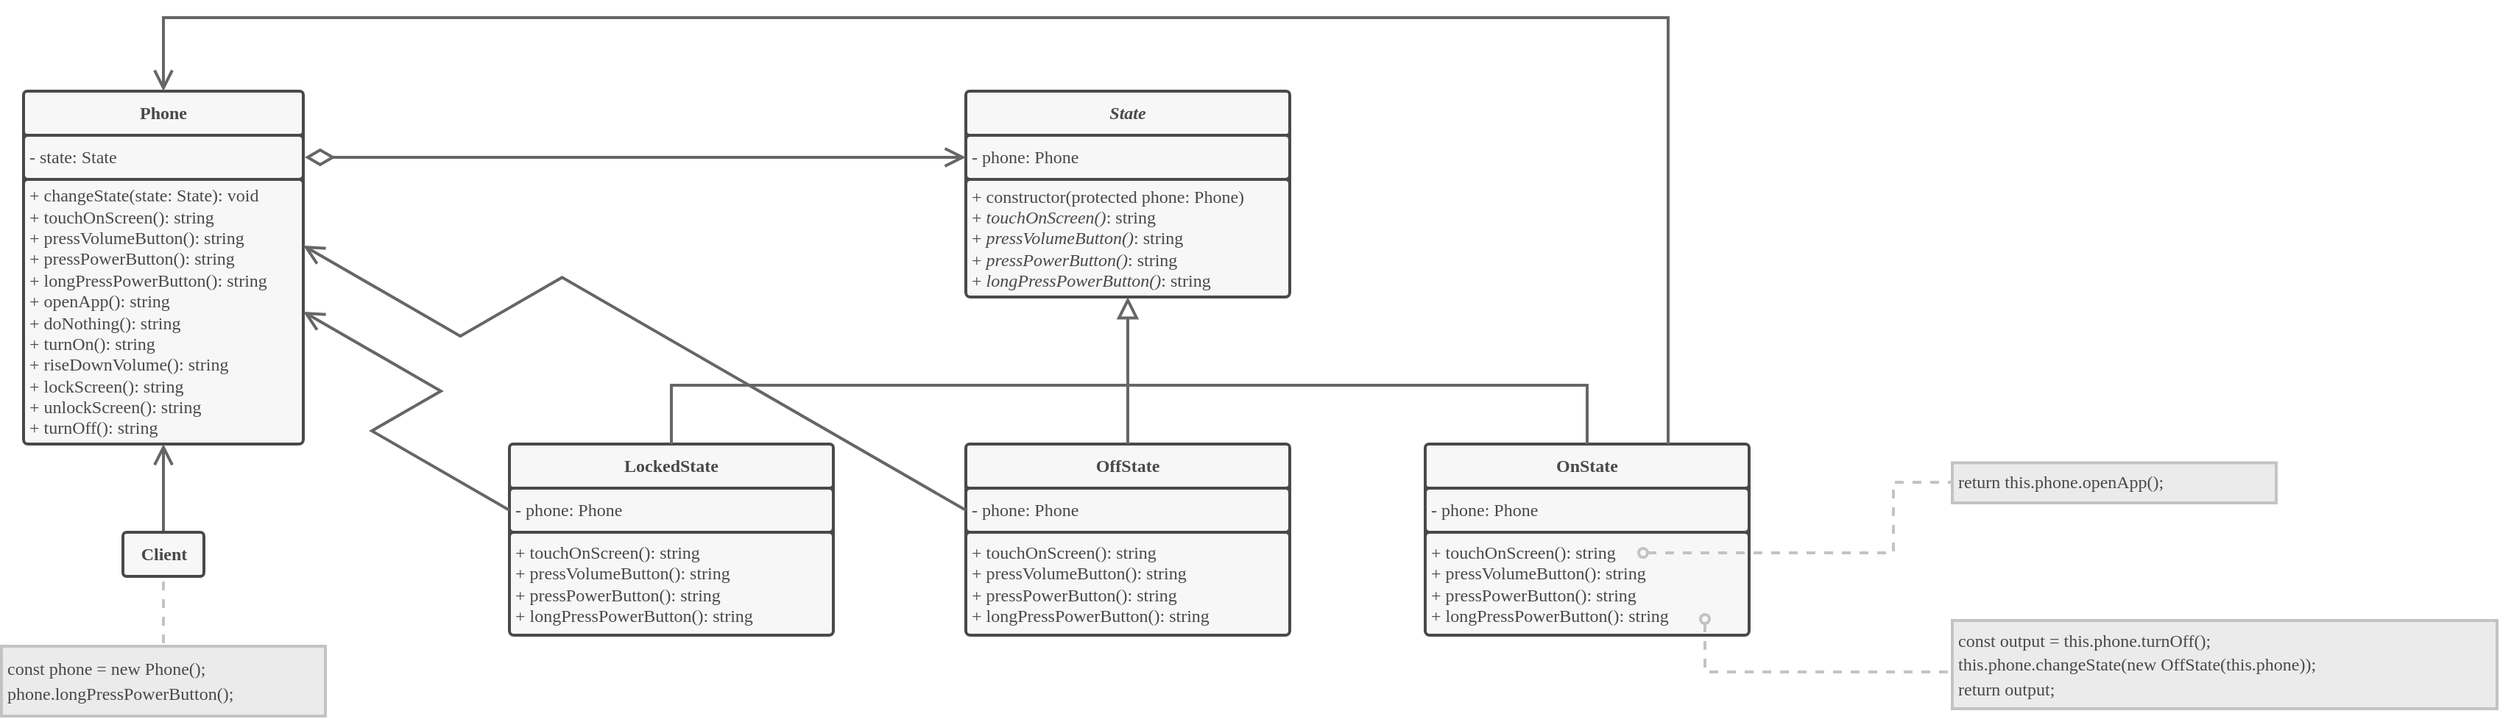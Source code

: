 <mxfile>
    <diagram name="Página-1" id="TTp-K46U8V-8WiusqMop">
        <mxGraphModel dx="-1013" dy="2098" grid="1" gridSize="10" guides="1" tooltips="1" connect="1" arrows="1" fold="1" page="1" pageScale="1" pageWidth="827" pageHeight="1169" math="0" shadow="0">
            <root>
                <mxCell id="0"/>
                <mxCell id="1" parent="0"/>
                <mxCell id="398" value="" style="group" vertex="1" connectable="0" parent="1">
                    <mxGeometry x="4430" y="-40" width="220" height="90" as="geometry"/>
                </mxCell>
                <mxCell id="399" value="" style="whiteSpace=wrap;html=1;fillColor=#494949;strokeColor=#494949;container=0;strokeWidth=2;" vertex="1" parent="398">
                    <mxGeometry y="27.5" width="220" height="60" as="geometry"/>
                </mxCell>
                <mxCell id="400" value="&lt;font face=&quot;Nunito&quot; color=&quot;#494949&quot;&gt;&lt;b&gt;&lt;i&gt;State&lt;/i&gt;&lt;/b&gt;&lt;/font&gt;" style="rounded=1;whiteSpace=wrap;html=1;arcSize=5;fillColor=#F7F7F7;strokeColor=#494949;strokeWidth=2;container=0;absoluteArcSize=1;" vertex="1" parent="398">
                    <mxGeometry width="220" height="30" as="geometry"/>
                </mxCell>
                <mxCell id="401" value="&lt;font face=&quot;Nunito&quot;&gt;- phone: Phone&lt;/font&gt;" style="rounded=1;whiteSpace=wrap;html=1;arcSize=6;fillColor=#F7F7F7;strokeColor=#494949;align=left;perimeterSpacing=0;spacingLeft=2;fontColor=#494949;strokeWidth=2;container=0;absoluteArcSize=1;" vertex="1" parent="398">
                    <mxGeometry y="30" width="220" height="30" as="geometry"/>
                </mxCell>
                <mxCell id="402" value="&lt;font face=&quot;Nunito&quot; color=&quot;#494949&quot;&gt;+ constructor(protected phone: Phone)&lt;br&gt;+ &lt;i&gt;touchOnScreen()&lt;/i&gt;: string&lt;br&gt;+ &lt;i&gt;pressVolumeButton()&lt;/i&gt;: string&lt;br&gt;+ &lt;i&gt;pressPowerButton()&lt;/i&gt;: string&lt;br&gt;+ &lt;i&gt;longPressPowerButton()&lt;/i&gt;: string&lt;br&gt;&lt;/font&gt;" style="rounded=1;whiteSpace=wrap;html=1;arcSize=6;fillColor=#F7F7F7;strokeColor=#494949;align=left;spacingLeft=2;container=0;strokeWidth=2;absoluteArcSize=1;" vertex="1" parent="398">
                    <mxGeometry y="60" width="220" height="80" as="geometry"/>
                </mxCell>
                <mxCell id="403" value="" style="group" vertex="1" connectable="0" parent="1">
                    <mxGeometry x="3790" y="-40" width="190" height="90" as="geometry"/>
                </mxCell>
                <mxCell id="404" value="" style="whiteSpace=wrap;html=1;fillColor=#494949;strokeColor=#494949;container=0;strokeWidth=2;" vertex="1" parent="403">
                    <mxGeometry y="27.5" width="190" height="60" as="geometry"/>
                </mxCell>
                <mxCell id="405" value="&lt;font face=&quot;Nunito&quot; color=&quot;#494949&quot;&gt;&lt;b&gt;Phone&lt;/b&gt;&lt;/font&gt;" style="rounded=1;whiteSpace=wrap;html=1;arcSize=5;fillColor=#F7F7F7;strokeColor=#494949;strokeWidth=2;container=0;absoluteArcSize=1;" vertex="1" parent="403">
                    <mxGeometry width="190" height="30" as="geometry"/>
                </mxCell>
                <mxCell id="406" value="&lt;font face=&quot;Nunito&quot;&gt;- state: State&lt;/font&gt;" style="rounded=1;whiteSpace=wrap;html=1;arcSize=6;fillColor=#F7F7F7;strokeColor=#494949;align=left;perimeterSpacing=0;spacingLeft=2;fontColor=#494949;strokeWidth=2;container=0;absoluteArcSize=1;" vertex="1" parent="403">
                    <mxGeometry y="30" width="190" height="30" as="geometry"/>
                </mxCell>
                <mxCell id="407" value="&lt;font face=&quot;Nunito&quot; color=&quot;#494949&quot;&gt;+ changeState(state: State): void&lt;br&gt;+ touchOnScreen(): string&lt;br&gt;+ pressVolumeButton(): string&lt;br&gt;+ pressPowerButton(): string&lt;br&gt;+ longPressPowerButton(): string&lt;br&gt;+ openApp(): string&lt;br&gt;+ doNothing(): string&lt;br&gt;+ turnOn(): string&lt;br&gt;+ riseDownVolume(): string&lt;br&gt;+ lockScreen(): string&lt;br&gt;+ unlockScreen(): string&lt;br&gt;+ turnOff(): string&lt;br&gt;&lt;/font&gt;" style="rounded=1;whiteSpace=wrap;html=1;arcSize=6;fillColor=#F7F7F7;strokeColor=#494949;align=left;spacingLeft=2;container=0;strokeWidth=2;absoluteArcSize=1;" vertex="1" parent="403">
                    <mxGeometry y="60" width="190" height="180" as="geometry"/>
                </mxCell>
                <mxCell id="408" value="" style="group" vertex="1" connectable="0" parent="1">
                    <mxGeometry x="4742" y="200" width="220" height="90" as="geometry"/>
                </mxCell>
                <mxCell id="409" value="" style="whiteSpace=wrap;html=1;fillColor=#494949;strokeColor=#494949;container=0;strokeWidth=2;" vertex="1" parent="408">
                    <mxGeometry y="27.5" width="220" height="60" as="geometry"/>
                </mxCell>
                <mxCell id="410" value="&lt;font face=&quot;Nunito&quot; color=&quot;#494949&quot;&gt;&lt;b&gt;OnState&lt;/b&gt;&lt;/font&gt;" style="rounded=1;whiteSpace=wrap;html=1;arcSize=5;fillColor=#F7F7F7;strokeColor=#494949;strokeWidth=2;container=0;absoluteArcSize=1;" vertex="1" parent="408">
                    <mxGeometry width="220" height="30" as="geometry"/>
                </mxCell>
                <mxCell id="411" value="&lt;font face=&quot;Nunito&quot;&gt;- phone: Phone&lt;/font&gt;" style="rounded=1;whiteSpace=wrap;html=1;arcSize=6;fillColor=#F7F7F7;strokeColor=#494949;align=left;perimeterSpacing=0;spacingLeft=2;fontColor=#494949;strokeWidth=2;container=0;absoluteArcSize=1;" vertex="1" parent="408">
                    <mxGeometry y="30" width="220" height="30" as="geometry"/>
                </mxCell>
                <mxCell id="412" value="&lt;font face=&quot;Nunito&quot; color=&quot;#494949&quot;&gt;+ touchOnScreen(): string&lt;br&gt;+ pressVolumeButton(): string&lt;br&gt;+ pressPowerButton(): string&lt;br&gt;+ longPressPowerButton(): string&lt;br&gt;&lt;/font&gt;" style="rounded=1;whiteSpace=wrap;html=1;arcSize=6;fillColor=#F7F7F7;strokeColor=#494949;align=left;spacingLeft=2;container=0;strokeWidth=2;absoluteArcSize=1;" vertex="1" parent="408">
                    <mxGeometry y="60" width="220" height="70" as="geometry"/>
                </mxCell>
                <mxCell id="413" value="" style="group" vertex="1" connectable="0" parent="1">
                    <mxGeometry x="4430" y="200" width="220" height="90" as="geometry"/>
                </mxCell>
                <mxCell id="414" value="" style="whiteSpace=wrap;html=1;fillColor=#494949;strokeColor=#494949;container=0;strokeWidth=2;" vertex="1" parent="413">
                    <mxGeometry y="27.5" width="220" height="60" as="geometry"/>
                </mxCell>
                <mxCell id="415" value="&lt;font face=&quot;Nunito&quot; color=&quot;#494949&quot;&gt;&lt;b&gt;OffState&lt;/b&gt;&lt;/font&gt;" style="rounded=1;whiteSpace=wrap;html=1;arcSize=5;fillColor=#F7F7F7;strokeColor=#494949;strokeWidth=2;container=0;absoluteArcSize=1;" vertex="1" parent="413">
                    <mxGeometry width="220" height="30" as="geometry"/>
                </mxCell>
                <mxCell id="416" value="&lt;font face=&quot;Nunito&quot;&gt;- phone: Phone&lt;/font&gt;" style="rounded=1;whiteSpace=wrap;html=1;arcSize=6;fillColor=#F7F7F7;strokeColor=#494949;align=left;perimeterSpacing=0;spacingLeft=2;fontColor=#494949;strokeWidth=2;container=0;absoluteArcSize=1;" vertex="1" parent="413">
                    <mxGeometry y="30" width="220" height="30" as="geometry"/>
                </mxCell>
                <mxCell id="417" value="&lt;font face=&quot;Nunito&quot; color=&quot;#494949&quot;&gt;+ touchOnScreen(): string&lt;br&gt;+ pressVolumeButton(): string&lt;br&gt;+ pressPowerButton(): string&lt;br&gt;+ longPressPowerButton(): string&lt;br&gt;&lt;/font&gt;" style="rounded=1;whiteSpace=wrap;html=1;arcSize=6;fillColor=#F7F7F7;strokeColor=#494949;align=left;spacingLeft=2;container=0;strokeWidth=2;absoluteArcSize=1;" vertex="1" parent="413">
                    <mxGeometry y="60" width="220" height="70" as="geometry"/>
                </mxCell>
                <mxCell id="418" value="" style="group" vertex="1" connectable="0" parent="1">
                    <mxGeometry x="4120" y="200" width="220" height="90" as="geometry"/>
                </mxCell>
                <mxCell id="419" value="" style="whiteSpace=wrap;html=1;fillColor=#494949;strokeColor=#494949;container=0;strokeWidth=2;" vertex="1" parent="418">
                    <mxGeometry y="27.5" width="220" height="60" as="geometry"/>
                </mxCell>
                <mxCell id="420" value="&lt;font face=&quot;Nunito&quot; color=&quot;#494949&quot;&gt;&lt;b&gt;LockedState&lt;/b&gt;&lt;/font&gt;" style="rounded=1;whiteSpace=wrap;html=1;arcSize=5;fillColor=#F7F7F7;strokeColor=#494949;strokeWidth=2;container=0;absoluteArcSize=1;" vertex="1" parent="418">
                    <mxGeometry width="220" height="30" as="geometry"/>
                </mxCell>
                <mxCell id="421" value="&lt;font face=&quot;Nunito&quot;&gt;- phone: Phone&lt;/font&gt;" style="rounded=1;whiteSpace=wrap;html=1;arcSize=6;fillColor=#F7F7F7;strokeColor=#494949;align=left;perimeterSpacing=0;spacingLeft=2;fontColor=#494949;strokeWidth=2;container=0;absoluteArcSize=1;" vertex="1" parent="418">
                    <mxGeometry y="30" width="220" height="30" as="geometry"/>
                </mxCell>
                <mxCell id="422" value="&lt;font face=&quot;Nunito&quot; color=&quot;#494949&quot;&gt;+ touchOnScreen(): string&lt;br&gt;+ pressVolumeButton(): string&lt;br&gt;+ pressPowerButton(): string&lt;br&gt;+ longPressPowerButton(): string&lt;br&gt;&lt;/font&gt;" style="rounded=1;whiteSpace=wrap;html=1;arcSize=6;fillColor=#F7F7F7;strokeColor=#494949;align=left;spacingLeft=2;container=0;strokeWidth=2;absoluteArcSize=1;" vertex="1" parent="418">
                    <mxGeometry y="60" width="220" height="70" as="geometry"/>
                </mxCell>
                <mxCell id="423" value="&lt;div style=&quot;line-height: 26px;&quot;&gt;&lt;div style=&quot;line-height: 26px;&quot;&gt;&lt;div style=&quot;line-height: 26px;&quot;&gt;&lt;div style=&quot;line-height: 147%;&quot;&gt;&lt;div style=&quot;line-height: 147%;&quot;&gt;&lt;div style=&quot;line-height: 137%;&quot;&gt;&lt;div style=&quot;line-height: 137%;&quot;&gt;&lt;div style=&quot;line-height: 157%;&quot;&gt;&lt;div style=&quot;line-height: 157%;&quot;&gt;&lt;div style=&quot;line-height: 157%;&quot;&gt;&lt;div style=&quot;line-height: 157%;&quot;&gt;&lt;div style=&quot;line-height: 157%;&quot;&gt;&lt;font face=&quot;Fira Code Medium&quot;&gt;return this.phone.openApp();&lt;/font&gt;&lt;br&gt;&lt;/div&gt;&lt;/div&gt;&lt;/div&gt;&lt;/div&gt;&lt;/div&gt;&lt;/div&gt;&lt;/div&gt;&lt;/div&gt;&lt;/div&gt;&lt;/div&gt;&lt;/div&gt;&lt;/div&gt;" style="rounded=0;whiteSpace=wrap;html=1;fontColor=#494949;strokeColor=#C3C3C3;fillColor=#EBEBEB;align=left;verticalAlign=middle;spacingLeft=2;spacingRight=1;strokeWidth=2;" vertex="1" parent="1">
                    <mxGeometry x="5100" y="212.75" width="220" height="27.25" as="geometry"/>
                </mxCell>
                <mxCell id="424" style="edgeStyle=orthogonalEdgeStyle;html=1;entryX=0;entryY=0.5;entryDx=0;entryDy=0;fontFamily=Helvetica;fontSource=https%3A%2F%2Ffonts.googleapis.com%2Fcss%3Ffamily%3DFira%2BCode%2BMedium;endArrow=none;rounded=0;strokeColor=#C3C3C3;startArrow=oval;startFill=0;endFill=0;strokeWidth=2;startSize=6;endSize=6;sourcePerimeterSpacing=2;targetPerimeterSpacing=1;dashed=1;" edge="1" parent="1" target="423">
                    <mxGeometry relative="1" as="geometry">
                        <mxPoint x="4890" y="274" as="sourcePoint"/>
                        <Array as="points">
                            <mxPoint x="5060" y="274"/>
                            <mxPoint x="5060" y="226"/>
                            <mxPoint x="5100" y="226"/>
                        </Array>
                        <mxPoint x="5100" y="250" as="targetPoint"/>
                    </mxGeometry>
                </mxCell>
                <mxCell id="425" value="&lt;div style=&quot;line-height: 26px;&quot;&gt;&lt;div style=&quot;line-height: 26px;&quot;&gt;&lt;div style=&quot;line-height: 26px;&quot;&gt;&lt;div style=&quot;line-height: 147%;&quot;&gt;&lt;div style=&quot;line-height: 147%;&quot;&gt;&lt;div style=&quot;line-height: 137%;&quot;&gt;&lt;div style=&quot;line-height: 137%;&quot;&gt;&lt;div style=&quot;line-height: 157%;&quot;&gt;&lt;div style=&quot;line-height: 157%;&quot;&gt;&lt;div style=&quot;line-height: 157%;&quot;&gt;&lt;div style=&quot;line-height: 157%;&quot;&gt;&lt;div style=&quot;line-height: 137%;&quot;&gt;&lt;div style=&quot;line-height: 137%;&quot;&gt;&lt;font data-font-src=&quot;https://fonts.googleapis.com/css?family=Fira+Code+Medium&quot; face=&quot;Fira Code Medium&quot;&gt;const output = this.phone.turnOff();&lt;/font&gt;&lt;/div&gt;&lt;div style=&quot;line-height: 137%;&quot;&gt;&lt;font data-font-src=&quot;https://fonts.googleapis.com/css?family=Fira+Code+Medium&quot; face=&quot;Fira Code Medium&quot;&gt;this.phone.changeState(new OffState(this.phone));&lt;/font&gt;&lt;/div&gt;&lt;div style=&quot;line-height: 137%;&quot;&gt;&lt;font data-font-src=&quot;https://fonts.googleapis.com/css?family=Fira+Code+Medium&quot; face=&quot;Fira Code Medium&quot;&gt;return output;&lt;/font&gt;&lt;/div&gt;&lt;/div&gt;&lt;/div&gt;&lt;/div&gt;&lt;/div&gt;&lt;/div&gt;&lt;/div&gt;&lt;/div&gt;&lt;/div&gt;&lt;/div&gt;&lt;/div&gt;&lt;/div&gt;&lt;/div&gt;" style="rounded=0;whiteSpace=wrap;html=1;fontColor=#494949;strokeColor=#C3C3C3;fillColor=#EBEBEB;align=left;verticalAlign=middle;spacingLeft=2;spacingRight=1;strokeWidth=2;" vertex="1" parent="1">
                    <mxGeometry x="5100" y="320" width="370" height="60" as="geometry"/>
                </mxCell>
                <mxCell id="427" style="edgeStyle=orthogonalEdgeStyle;html=1;entryX=0;entryY=0.5;entryDx=0;entryDy=0;fontFamily=Helvetica;fontSource=https%3A%2F%2Ffonts.googleapis.com%2Fcss%3Ffamily%3DFira%2BCode%2BMedium;endArrow=none;rounded=0;strokeColor=#C3C3C3;startArrow=oval;startFill=0;endFill=0;strokeWidth=2;startSize=6;endSize=6;sourcePerimeterSpacing=2;targetPerimeterSpacing=1;dashed=1;" edge="1" parent="1" target="425">
                    <mxGeometry relative="1" as="geometry">
                        <mxPoint x="4932" y="319" as="sourcePoint"/>
                        <Array as="points">
                            <mxPoint x="4932" y="355"/>
                        </Array>
                        <mxPoint x="5110" y="236.375" as="targetPoint"/>
                    </mxGeometry>
                </mxCell>
                <mxCell id="428" style="edgeStyle=none;html=1;entryX=0.5;entryY=1;entryDx=0;entryDy=0;fontFamily=Helvetica;fontSource=https%3A%2F%2Ffonts.googleapis.com%2Fcss%3Ffamily%3DFira%2BCode%2BMedium;fontColor=default;endArrow=block;rounded=0;strokeColor=#666666;startArrow=none;startFill=0;endFill=0;targetPerimeterSpacing=0;strokeWidth=2;endSize=10;startSize=10;sourcePerimeterSpacing=0;exitX=0.5;exitY=0;exitDx=0;exitDy=0;" edge="1" parent="1" source="415" target="402">
                    <mxGeometry relative="1" as="geometry">
                        <mxPoint x="4539.41" y="190" as="sourcePoint"/>
                        <mxPoint x="4539.41" y="112.5" as="targetPoint"/>
                    </mxGeometry>
                </mxCell>
                <mxCell id="430" style="edgeStyle=orthogonalEdgeStyle;html=1;fontFamily=Helvetica;fontSource=https%3A%2F%2Ffonts.googleapis.com%2Fcss%3Ffamily%3DFira%2BCode%2BMedium;rounded=0;endArrow=none;endFill=0;strokeColor=#666666;startArrow=none;startFill=0;targetPerimeterSpacing=0;strokeWidth=2;endSize=10;startSize=10;sourcePerimeterSpacing=0;" edge="1" parent="1" source="410">
                    <mxGeometry relative="1" as="geometry">
                        <mxPoint x="4540" y="160" as="targetPoint"/>
                        <Array as="points">
                            <mxPoint x="4852" y="160"/>
                        </Array>
                    </mxGeometry>
                </mxCell>
                <mxCell id="431" style="edgeStyle=orthogonalEdgeStyle;rounded=0;html=1;fontFamily=Helvetica;fontSource=https%3A%2F%2Ffonts.googleapis.com%2Fcss%3Ffamily%3DFira%2BCode%2BMedium;endArrow=none;endFill=0;strokeColor=#666666;startArrow=none;startFill=0;targetPerimeterSpacing=0;strokeWidth=2;endSize=10;startSize=10;sourcePerimeterSpacing=0;" edge="1" parent="1" source="420">
                    <mxGeometry relative="1" as="geometry">
                        <mxPoint x="4540" y="160" as="targetPoint"/>
                        <Array as="points">
                            <mxPoint x="4230" y="160"/>
                        </Array>
                    </mxGeometry>
                </mxCell>
                <mxCell id="432" style="edgeStyle=orthogonalEdgeStyle;rounded=0;html=1;entryX=0;entryY=0.5;entryDx=0;entryDy=0;fontFamily=Helvetica;fontSource=https%3A%2F%2Ffonts.googleapis.com%2Fcss%3Ffamily%3DNunito;endArrow=open;endFill=0;strokeColor=#666666;strokeWidth=2;startArrow=diamondThin;startFill=0;startSize=15;endSize=10;sourcePerimeterSpacing=1;targetPerimeterSpacing=1;" edge="1" parent="1" source="406" target="401">
                    <mxGeometry relative="1" as="geometry"/>
                </mxCell>
                <mxCell id="433" style="edgeStyle=isometricEdgeStyle;rounded=0;html=1;entryX=1;entryY=0.5;entryDx=0;entryDy=0;fontFamily=Helvetica;fontSource=https%3A%2F%2Ffonts.googleapis.com%2Fcss%3Ffamily%3DFira%2BCode%2BMedium;endArrow=open;endFill=0;elbow=vertical;exitX=0;exitY=0.5;exitDx=0;exitDy=0;strokeColor=#666666;startArrow=none;startFill=0;targetPerimeterSpacing=0;strokeWidth=2;endSize=10;startSize=10;sourcePerimeterSpacing=0;" edge="1" parent="1" source="421" target="407">
                    <mxGeometry relative="1" as="geometry"/>
                </mxCell>
                <mxCell id="434" style="edgeStyle=isometricEdgeStyle;rounded=0;html=1;entryX=1;entryY=0.25;entryDx=0;entryDy=0;fontFamily=Helvetica;fontSource=https%3A%2F%2Ffonts.googleapis.com%2Fcss%3Ffamily%3DFira%2BCode%2BMedium;endArrow=open;endFill=0;elbow=vertical;exitX=0;exitY=0.5;exitDx=0;exitDy=0;strokeColor=#666666;startArrow=none;startFill=0;targetPerimeterSpacing=0;strokeWidth=2;endSize=10;startSize=10;sourcePerimeterSpacing=0;" edge="1" parent="1" source="416" target="407">
                    <mxGeometry relative="1" as="geometry">
                        <Array as="points">
                            <mxPoint x="4150" y="90"/>
                        </Array>
                    </mxGeometry>
                </mxCell>
                <mxCell id="436" style="edgeStyle=orthogonalEdgeStyle;rounded=0;html=1;entryX=0.5;entryY=0;entryDx=0;entryDy=0;fontFamily=Helvetica;fontSource=https%3A%2F%2Ffonts.googleapis.com%2Fcss%3Ffamily%3DFira%2BCode%2BMedium;endArrow=open;endFill=0;elbow=vertical;exitX=0.75;exitY=0;exitDx=0;exitDy=0;strokeColor=#666666;startArrow=none;startFill=0;targetPerimeterSpacing=0;strokeWidth=2;endSize=10;startSize=10;sourcePerimeterSpacing=0;" edge="1" parent="1" source="410" target="405">
                    <mxGeometry relative="1" as="geometry">
                        <Array as="points">
                            <mxPoint x="4907" y="-90"/>
                            <mxPoint x="3885" y="-90"/>
                        </Array>
                    </mxGeometry>
                </mxCell>
                <mxCell id="438" style="edgeStyle=orthogonalEdgeStyle;rounded=0;html=1;entryX=0.5;entryY=1;entryDx=0;entryDy=0;fontFamily=Helvetica;fontSource=https%3A%2F%2Ffonts.googleapis.com%2Fcss%3Ffamily%3DFira%2BCode%2BMedium;endArrow=open;endFill=0;elbow=vertical;strokeColor=#666666;startArrow=none;startFill=0;targetPerimeterSpacing=0;strokeWidth=2;endSize=10;startSize=10;sourcePerimeterSpacing=0;" edge="1" parent="1" source="437" target="407">
                    <mxGeometry relative="1" as="geometry"/>
                </mxCell>
                <mxCell id="437" value="&lt;font face=&quot;Nunito&quot; color=&quot;#494949&quot;&gt;&lt;b&gt;Client&lt;/b&gt;&lt;/font&gt;" style="rounded=1;whiteSpace=wrap;html=1;arcSize=5;fillColor=#F7F7F7;strokeColor=#494949;strokeWidth=2;container=0;absoluteArcSize=1;" vertex="1" parent="1">
                    <mxGeometry x="3857.5" y="260" width="55" height="30" as="geometry"/>
                </mxCell>
                <mxCell id="440" style="edgeStyle=orthogonalEdgeStyle;rounded=0;html=1;entryX=0.5;entryY=1;entryDx=0;entryDy=0;fontFamily=Helvetica;fontSource=https%3A%2F%2Ffonts.googleapis.com%2Fcss%3Ffamily%3DFira%2BCode%2BMedium;endArrow=none;endFill=0;elbow=vertical;strokeColor=#C3C3C3;startArrow=none;startFill=0;strokeWidth=2;startSize=6;endSize=6;sourcePerimeterSpacing=2;targetPerimeterSpacing=1;dashed=1;" edge="1" parent="1" source="439" target="437">
                    <mxGeometry relative="1" as="geometry"/>
                </mxCell>
                <mxCell id="439" value="&lt;div style=&quot;line-height: 26px;&quot;&gt;&lt;div style=&quot;line-height: 26px;&quot;&gt;&lt;div style=&quot;line-height: 26px;&quot;&gt;&lt;div style=&quot;line-height: 147%;&quot;&gt;&lt;div style=&quot;line-height: 147%;&quot;&gt;&lt;div style=&quot;line-height: 137%;&quot;&gt;&lt;div style=&quot;line-height: 137%;&quot;&gt;&lt;div style=&quot;line-height: 157%;&quot;&gt;&lt;div style=&quot;line-height: 157%;&quot;&gt;&lt;div style=&quot;line-height: 157%;&quot;&gt;&lt;div style=&quot;line-height: 157%;&quot;&gt;&lt;div style=&quot;line-height: 137%;&quot;&gt;&lt;div style=&quot;line-height: 137%;&quot;&gt;&lt;font face=&quot;Fira Code Medium&quot;&gt;const phone = new Phone();&lt;/font&gt;&lt;br&gt;&lt;/div&gt;&lt;div style=&quot;line-height: 137%;&quot;&gt;&lt;font face=&quot;Fira Code Medium&quot;&gt;phone.longPressPowerButton();&lt;br&gt;&lt;/font&gt;&lt;/div&gt;&lt;/div&gt;&lt;/div&gt;&lt;/div&gt;&lt;/div&gt;&lt;/div&gt;&lt;/div&gt;&lt;/div&gt;&lt;/div&gt;&lt;/div&gt;&lt;/div&gt;&lt;/div&gt;&lt;/div&gt;" style="rounded=0;whiteSpace=wrap;html=1;fontColor=#494949;strokeColor=#C3C3C3;fillColor=#EBEBEB;align=left;verticalAlign=middle;spacingLeft=2;spacingRight=1;strokeWidth=2;" vertex="1" parent="1">
                    <mxGeometry x="3775" y="337.5" width="220" height="47.5" as="geometry"/>
                </mxCell>
            </root>
        </mxGraphModel>
    </diagram>
</mxfile>
